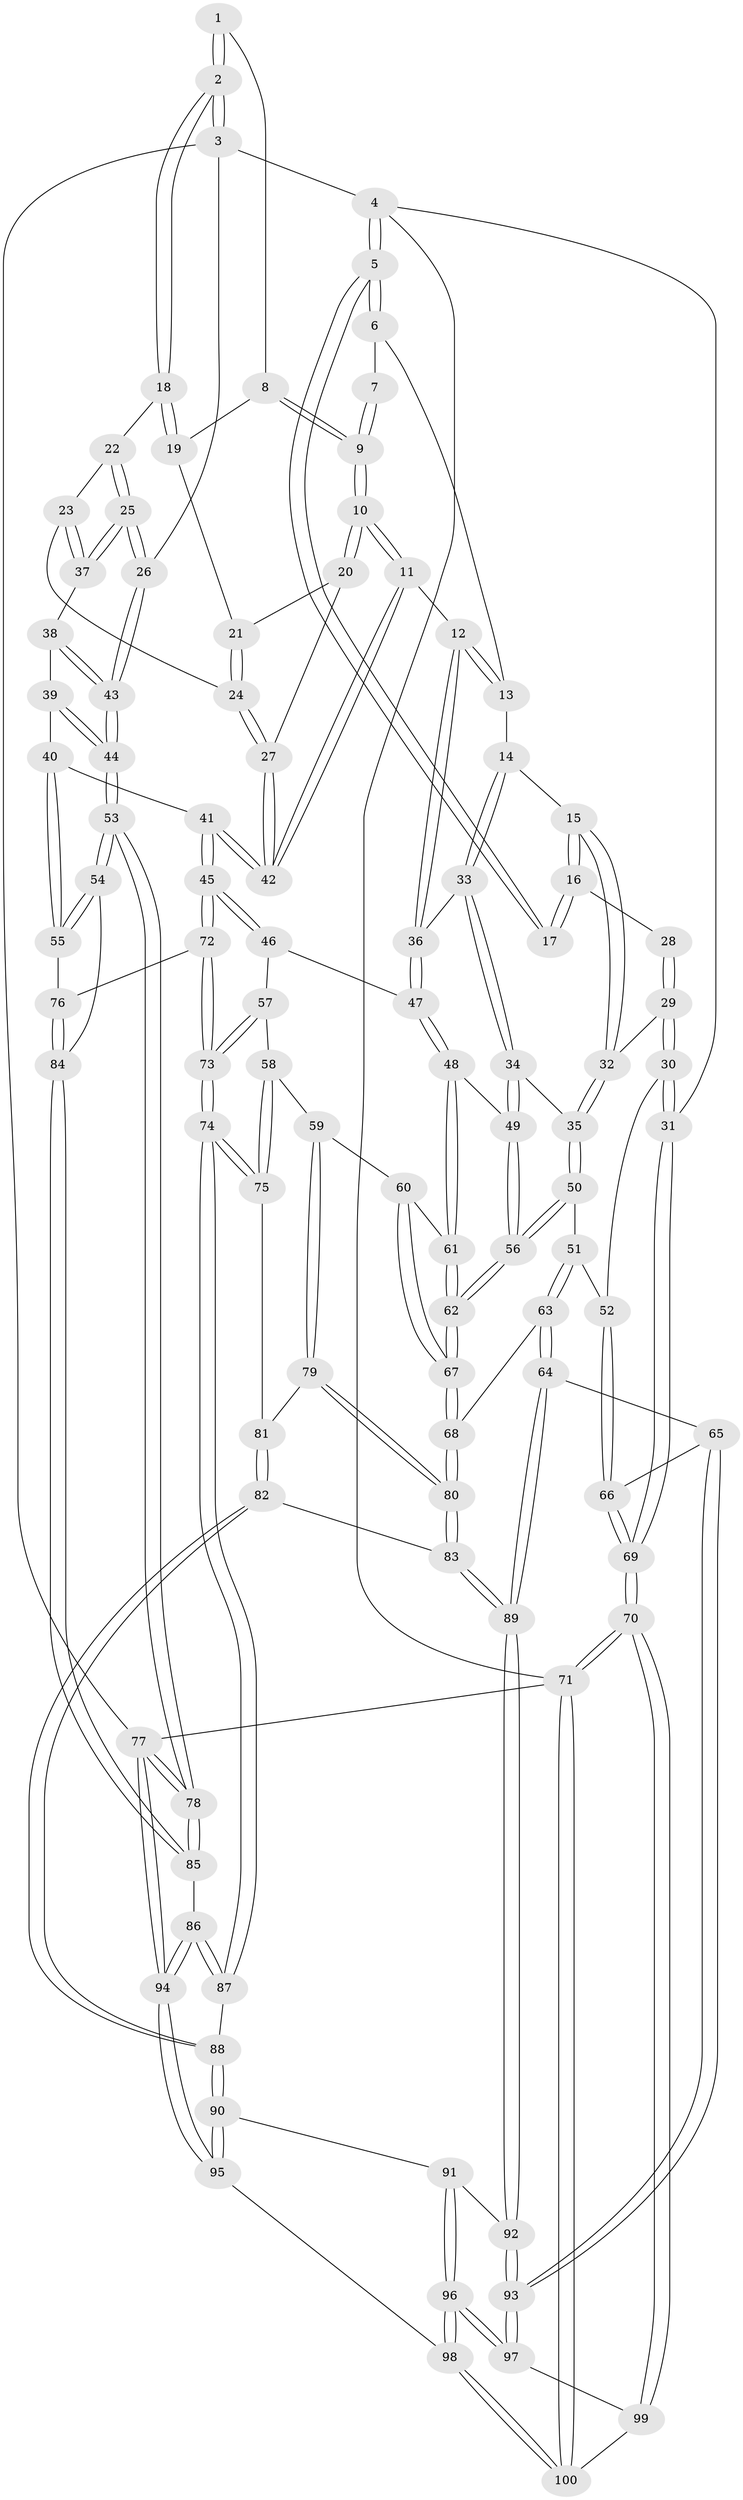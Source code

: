 // Generated by graph-tools (version 1.1) at 2025/59/03/09/25 04:59:51]
// undirected, 100 vertices, 247 edges
graph export_dot {
graph [start="1"]
  node [color=gray90,style=filled];
  1 [pos="+0.8724778296904379+0"];
  2 [pos="+1+0"];
  3 [pos="+1+0"];
  4 [pos="+0+0"];
  5 [pos="+0+0"];
  6 [pos="+0.3143220184785811+0"];
  7 [pos="+0.5138100156328524+0"];
  8 [pos="+0.8121709932338588+0"];
  9 [pos="+0.5671668165937491+0.07922058572578967"];
  10 [pos="+0.5616153331722364+0.16197958013088992"];
  11 [pos="+0.5574302807372855+0.16787569910810546"];
  12 [pos="+0.5434073809178199+0.17697698805294346"];
  13 [pos="+0.3272982347672448+0"];
  14 [pos="+0.3292418335384359+0.12376157526239512"];
  15 [pos="+0.3240478996861242+0.1252569818113456"];
  16 [pos="+0.29931402165405435+0.1261222957999077"];
  17 [pos="+0.03311200808874498+0"];
  18 [pos="+0.9004439743250551+0.10890616008166684"];
  19 [pos="+0.8093994971196994+0.035458369353712424"];
  20 [pos="+0.7493283319238923+0.12464465917588019"];
  21 [pos="+0.8088446828517782+0.03637422752521088"];
  22 [pos="+0.9013223378731956+0.10999495439290105"];
  23 [pos="+0.9142401090856875+0.2115082637270058"];
  24 [pos="+0.8721737839620883+0.21620022054461047"];
  25 [pos="+1+0.08734037957460794"];
  26 [pos="+1+0.07692712247999482"];
  27 [pos="+0.8033269849457833+0.23033440181775233"];
  28 [pos="+0.17979331126654147+0.15465136133690616"];
  29 [pos="+0.14803406683210835+0.22460189599713157"];
  30 [pos="+0+0.23810418596334437"];
  31 [pos="+0+0.2355889541500336"];
  32 [pos="+0.2051957320730148+0.29482857450664607"];
  33 [pos="+0.3430517790097607+0.13474749034457922"];
  34 [pos="+0.32101722546343125+0.30838857951612547"];
  35 [pos="+0.21633210580220635+0.3258403037458162"];
  36 [pos="+0.5324069625848926+0.18544121476396047"];
  37 [pos="+0.9195769069867276+0.21468140475895034"];
  38 [pos="+0.9252752437805147+0.23680525840430944"];
  39 [pos="+0.9309364944388583+0.2667762920341768"];
  40 [pos="+0.9101982281806293+0.35058011279592144"];
  41 [pos="+0.7684627910953196+0.39223785998023936"];
  42 [pos="+0.7600880471490274+0.3353531055242018"];
  43 [pos="+1+0.31795816150201567"];
  44 [pos="+1+0.3597414871509906"];
  45 [pos="+0.765788212424972+0.3987530119795085"];
  46 [pos="+0.6664962318939469+0.40009873707098165"];
  47 [pos="+0.49664185066013533+0.33523747211923133"];
  48 [pos="+0.48530912843865953+0.34791915257172096"];
  49 [pos="+0.39619363374716876+0.351332939289113"];
  50 [pos="+0.20317896351121664+0.3555029167221864"];
  51 [pos="+0.16612042997873136+0.3891386395299005"];
  52 [pos="+0.16431098586685866+0.38931766952134544"];
  53 [pos="+1+0.45997080389169814"];
  54 [pos="+1+0.4597547660197055"];
  55 [pos="+1+0.4336535369090977"];
  56 [pos="+0.31709091753465907+0.45191763450867267"];
  57 [pos="+0.5984064841390249+0.486402670904331"];
  58 [pos="+0.5923731773782175+0.4881409632904777"];
  59 [pos="+0.49900621093354364+0.473426559555065"];
  60 [pos="+0.4887554012958949+0.44035211848594197"];
  61 [pos="+0.48743529036431776+0.4280981981584167"];
  62 [pos="+0.3170571533050735+0.47857686539789374"];
  63 [pos="+0.22385996755498377+0.5741349516999099"];
  64 [pos="+0.1699476271673558+0.630043509325961"];
  65 [pos="+0.0864406484456535+0.660365392044839"];
  66 [pos="+0+0.631010233631719"];
  67 [pos="+0.3117377346529624+0.5247246531969577"];
  68 [pos="+0.30381292392031917+0.5490424186808561"];
  69 [pos="+0+0.6328175213009765"];
  70 [pos="+0+1"];
  71 [pos="+0+1"];
  72 [pos="+0.7862249876078774+0.4998558880891759"];
  73 [pos="+0.7151028289036243+0.5618413232442662"];
  74 [pos="+0.6400745136358404+0.6675651974782968"];
  75 [pos="+0.6019646947866+0.607657634267568"];
  76 [pos="+0.7896784405339601+0.5019618869304039"];
  77 [pos="+1+1"];
  78 [pos="+1+0.8098115821352779"];
  79 [pos="+0.49615840602791766+0.49041349107100046"];
  80 [pos="+0.40019935470262263+0.6036702252670911"];
  81 [pos="+0.5216552020304108+0.5289820889678333"];
  82 [pos="+0.49681428777645775+0.6634409563609287"];
  83 [pos="+0.40200506659782614+0.6077285155264702"];
  84 [pos="+0.868807095938218+0.5897363897230234"];
  85 [pos="+0.8878425822702964+0.6733979880553733"];
  86 [pos="+0.7425547788224449+0.8202340670910475"];
  87 [pos="+0.6297737179306548+0.7111135465339407"];
  88 [pos="+0.5693168367722438+0.7209918588757414"];
  89 [pos="+0.3382575614018185+0.7642814573898103"];
  90 [pos="+0.49614167753195076+0.7873805191140633"];
  91 [pos="+0.3504651240785879+0.7825626907231703"];
  92 [pos="+0.3396542964160743+0.7689274990487576"];
  93 [pos="+0.17023725645662183+0.8288324727045683"];
  94 [pos="+0.8242503179817499+1"];
  95 [pos="+0.49051097054568155+1"];
  96 [pos="+0.3228553029405156+0.9663729646276589"];
  97 [pos="+0.1707547292106973+0.8696215678370947"];
  98 [pos="+0.3979965735053369+1"];
  99 [pos="+0.12239761953471429+0.9089201352928045"];
  100 [pos="+0.33408172429763033+1"];
  1 -- 2;
  1 -- 2;
  1 -- 8;
  2 -- 3;
  2 -- 3;
  2 -- 18;
  2 -- 18;
  3 -- 4;
  3 -- 26;
  3 -- 77;
  4 -- 5;
  4 -- 5;
  4 -- 31;
  4 -- 71;
  5 -- 6;
  5 -- 6;
  5 -- 17;
  5 -- 17;
  6 -- 7;
  6 -- 13;
  7 -- 9;
  7 -- 9;
  8 -- 9;
  8 -- 9;
  8 -- 19;
  9 -- 10;
  9 -- 10;
  10 -- 11;
  10 -- 11;
  10 -- 20;
  10 -- 20;
  11 -- 12;
  11 -- 42;
  11 -- 42;
  12 -- 13;
  12 -- 13;
  12 -- 36;
  12 -- 36;
  13 -- 14;
  14 -- 15;
  14 -- 33;
  14 -- 33;
  15 -- 16;
  15 -- 16;
  15 -- 32;
  15 -- 32;
  16 -- 17;
  16 -- 17;
  16 -- 28;
  18 -- 19;
  18 -- 19;
  18 -- 22;
  19 -- 21;
  20 -- 21;
  20 -- 27;
  21 -- 24;
  21 -- 24;
  22 -- 23;
  22 -- 25;
  22 -- 25;
  23 -- 24;
  23 -- 37;
  23 -- 37;
  24 -- 27;
  24 -- 27;
  25 -- 26;
  25 -- 26;
  25 -- 37;
  25 -- 37;
  26 -- 43;
  26 -- 43;
  27 -- 42;
  27 -- 42;
  28 -- 29;
  28 -- 29;
  29 -- 30;
  29 -- 30;
  29 -- 32;
  30 -- 31;
  30 -- 31;
  30 -- 52;
  31 -- 69;
  31 -- 69;
  32 -- 35;
  32 -- 35;
  33 -- 34;
  33 -- 34;
  33 -- 36;
  34 -- 35;
  34 -- 49;
  34 -- 49;
  35 -- 50;
  35 -- 50;
  36 -- 47;
  36 -- 47;
  37 -- 38;
  38 -- 39;
  38 -- 43;
  38 -- 43;
  39 -- 40;
  39 -- 44;
  39 -- 44;
  40 -- 41;
  40 -- 55;
  40 -- 55;
  41 -- 42;
  41 -- 42;
  41 -- 45;
  41 -- 45;
  43 -- 44;
  43 -- 44;
  44 -- 53;
  44 -- 53;
  45 -- 46;
  45 -- 46;
  45 -- 72;
  45 -- 72;
  46 -- 47;
  46 -- 57;
  47 -- 48;
  47 -- 48;
  48 -- 49;
  48 -- 61;
  48 -- 61;
  49 -- 56;
  49 -- 56;
  50 -- 51;
  50 -- 56;
  50 -- 56;
  51 -- 52;
  51 -- 63;
  51 -- 63;
  52 -- 66;
  52 -- 66;
  53 -- 54;
  53 -- 54;
  53 -- 78;
  53 -- 78;
  54 -- 55;
  54 -- 55;
  54 -- 84;
  55 -- 76;
  56 -- 62;
  56 -- 62;
  57 -- 58;
  57 -- 73;
  57 -- 73;
  58 -- 59;
  58 -- 75;
  58 -- 75;
  59 -- 60;
  59 -- 79;
  59 -- 79;
  60 -- 61;
  60 -- 67;
  60 -- 67;
  61 -- 62;
  61 -- 62;
  62 -- 67;
  62 -- 67;
  63 -- 64;
  63 -- 64;
  63 -- 68;
  64 -- 65;
  64 -- 89;
  64 -- 89;
  65 -- 66;
  65 -- 93;
  65 -- 93;
  66 -- 69;
  66 -- 69;
  67 -- 68;
  67 -- 68;
  68 -- 80;
  68 -- 80;
  69 -- 70;
  69 -- 70;
  70 -- 71;
  70 -- 71;
  70 -- 99;
  70 -- 99;
  71 -- 77;
  71 -- 100;
  71 -- 100;
  72 -- 73;
  72 -- 73;
  72 -- 76;
  73 -- 74;
  73 -- 74;
  74 -- 75;
  74 -- 75;
  74 -- 87;
  74 -- 87;
  75 -- 81;
  76 -- 84;
  76 -- 84;
  77 -- 78;
  77 -- 78;
  77 -- 94;
  77 -- 94;
  78 -- 85;
  78 -- 85;
  79 -- 80;
  79 -- 80;
  79 -- 81;
  80 -- 83;
  80 -- 83;
  81 -- 82;
  81 -- 82;
  82 -- 83;
  82 -- 88;
  82 -- 88;
  83 -- 89;
  83 -- 89;
  84 -- 85;
  84 -- 85;
  85 -- 86;
  86 -- 87;
  86 -- 87;
  86 -- 94;
  86 -- 94;
  87 -- 88;
  88 -- 90;
  88 -- 90;
  89 -- 92;
  89 -- 92;
  90 -- 91;
  90 -- 95;
  90 -- 95;
  91 -- 92;
  91 -- 96;
  91 -- 96;
  92 -- 93;
  92 -- 93;
  93 -- 97;
  93 -- 97;
  94 -- 95;
  94 -- 95;
  95 -- 98;
  96 -- 97;
  96 -- 97;
  96 -- 98;
  96 -- 98;
  97 -- 99;
  98 -- 100;
  98 -- 100;
  99 -- 100;
}

